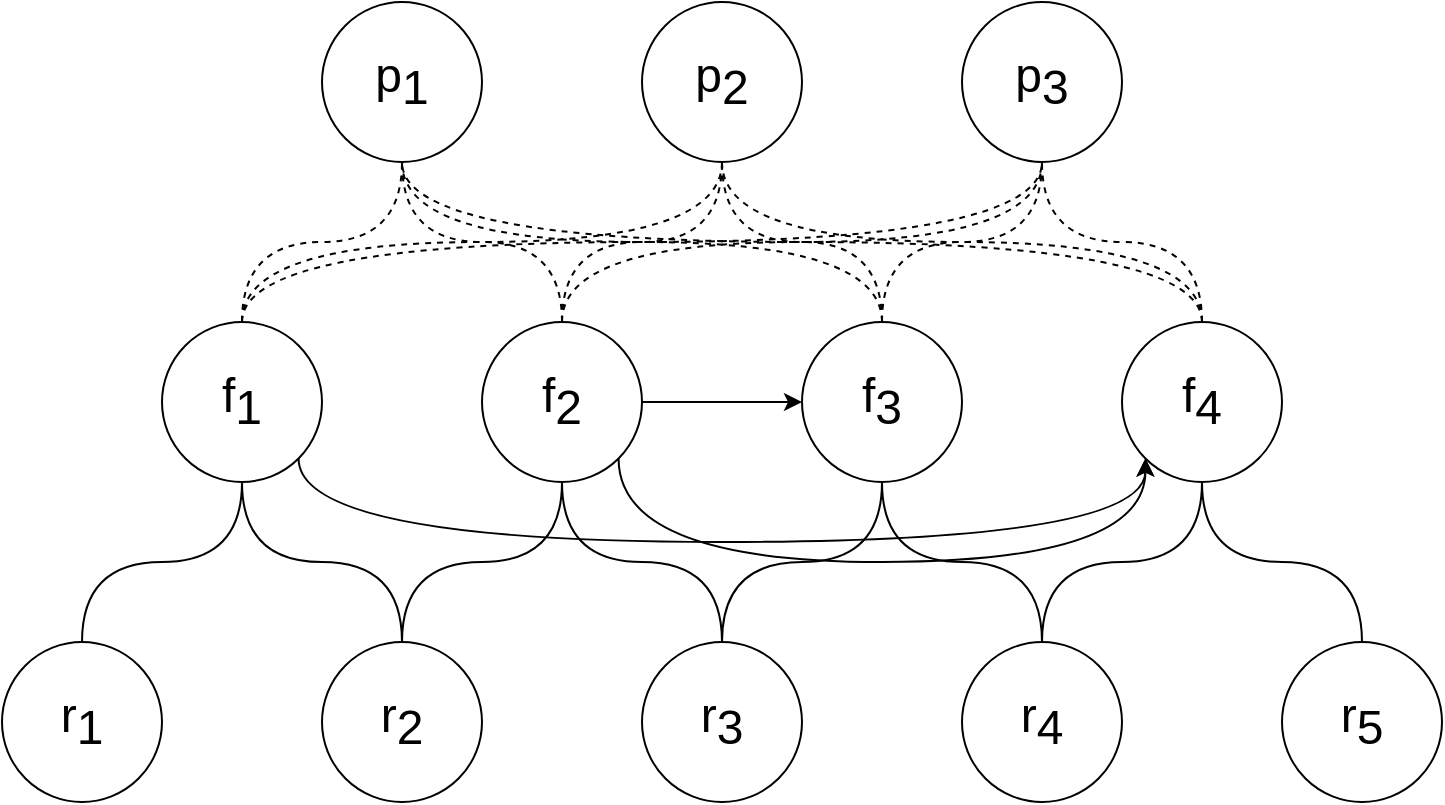 <mxfile version="24.7.8">
  <diagram name="Страница — 1" id="dNB7IW68-rinD226dug3">
    <mxGraphModel dx="876" dy="522" grid="1" gridSize="10" guides="1" tooltips="1" connect="1" arrows="1" fold="1" page="1" pageScale="1" pageWidth="827" pageHeight="1169" math="0" shadow="0">
      <root>
        <mxCell id="0" />
        <mxCell id="1" parent="0" />
        <mxCell id="tZ8058wf7Hj-AA14sAlN-2" value="p&lt;sub style=&quot;font-size: 24px;&quot;&gt;1&lt;/sub&gt;" style="ellipse;whiteSpace=wrap;html=1;aspect=fixed;fontSize=24;" parent="1" vertex="1">
          <mxGeometry x="200" y="160" width="80" height="80" as="geometry" />
        </mxCell>
        <mxCell id="tZ8058wf7Hj-AA14sAlN-3" value="p&lt;sub style=&quot;font-size: 24px;&quot;&gt;2&lt;/sub&gt;" style="ellipse;whiteSpace=wrap;html=1;aspect=fixed;fontSize=24;" parent="1" vertex="1">
          <mxGeometry x="360" y="160" width="80" height="80" as="geometry" />
        </mxCell>
        <mxCell id="tZ8058wf7Hj-AA14sAlN-4" value="p&lt;span style=&quot;font-size: 24px;&quot;&gt;&lt;sub style=&quot;font-size: 24px;&quot;&gt;3&lt;/sub&gt;&lt;/span&gt;" style="ellipse;whiteSpace=wrap;html=1;aspect=fixed;fontSize=24;" parent="1" vertex="1">
          <mxGeometry x="520" y="160" width="80" height="80" as="geometry" />
        </mxCell>
        <mxCell id="tZ8058wf7Hj-AA14sAlN-23" style="edgeStyle=orthogonalEdgeStyle;curved=1;rounded=0;orthogonalLoop=1;jettySize=auto;html=1;exitX=1;exitY=0.5;exitDx=0;exitDy=0;entryX=0;entryY=0.5;entryDx=0;entryDy=0;fontSize=24;" parent="1" source="tZ8058wf7Hj-AA14sAlN-5" target="tZ8058wf7Hj-AA14sAlN-7" edge="1">
          <mxGeometry relative="1" as="geometry" />
        </mxCell>
        <mxCell id="tZ8058wf7Hj-AA14sAlN-26" style="edgeStyle=orthogonalEdgeStyle;curved=1;rounded=0;orthogonalLoop=1;jettySize=auto;html=1;exitX=1;exitY=1;exitDx=0;exitDy=0;entryX=0;entryY=1;entryDx=0;entryDy=0;elbow=vertical;fontSize=24;" parent="1" source="tZ8058wf7Hj-AA14sAlN-5" target="tZ8058wf7Hj-AA14sAlN-8" edge="1">
          <mxGeometry relative="1" as="geometry">
            <Array as="points">
              <mxPoint x="348" y="440" />
              <mxPoint x="612" y="440" />
            </Array>
          </mxGeometry>
        </mxCell>
        <mxCell id="tZ8058wf7Hj-AA14sAlN-30" style="edgeStyle=orthogonalEdgeStyle;curved=1;rounded=0;orthogonalLoop=1;jettySize=auto;html=1;exitX=0.5;exitY=0;exitDx=0;exitDy=0;entryX=0.5;entryY=1;entryDx=0;entryDy=0;elbow=vertical;dashed=1;endArrow=none;endFill=0;fontSize=24;" parent="1" source="tZ8058wf7Hj-AA14sAlN-5" target="tZ8058wf7Hj-AA14sAlN-2" edge="1">
          <mxGeometry relative="1" as="geometry" />
        </mxCell>
        <mxCell id="tZ8058wf7Hj-AA14sAlN-32" style="edgeStyle=orthogonalEdgeStyle;curved=1;rounded=0;orthogonalLoop=1;jettySize=auto;html=1;exitX=0.5;exitY=0;exitDx=0;exitDy=0;entryX=0.5;entryY=1;entryDx=0;entryDy=0;elbow=vertical;endArrow=none;endFill=0;dashed=1;fontSize=24;" parent="1" source="tZ8058wf7Hj-AA14sAlN-5" target="tZ8058wf7Hj-AA14sAlN-3" edge="1">
          <mxGeometry relative="1" as="geometry" />
        </mxCell>
        <mxCell id="tZ8058wf7Hj-AA14sAlN-33" style="edgeStyle=orthogonalEdgeStyle;curved=1;rounded=0;orthogonalLoop=1;jettySize=auto;html=1;exitX=0.5;exitY=0;exitDx=0;exitDy=0;entryX=0.5;entryY=1;entryDx=0;entryDy=0;elbow=vertical;endArrow=none;endFill=0;dashed=1;fontSize=24;" parent="1" source="tZ8058wf7Hj-AA14sAlN-5" target="tZ8058wf7Hj-AA14sAlN-4" edge="1">
          <mxGeometry relative="1" as="geometry" />
        </mxCell>
        <mxCell id="tZ8058wf7Hj-AA14sAlN-5" value="f&lt;sub style=&quot;font-size: 24px;&quot;&gt;2&lt;/sub&gt;" style="ellipse;whiteSpace=wrap;html=1;aspect=fixed;fontSize=24;" parent="1" vertex="1">
          <mxGeometry x="280" y="320" width="80" height="80" as="geometry" />
        </mxCell>
        <mxCell id="tZ8058wf7Hj-AA14sAlN-27" style="edgeStyle=orthogonalEdgeStyle;curved=1;rounded=0;orthogonalLoop=1;jettySize=auto;html=1;exitX=0.5;exitY=0;exitDx=0;exitDy=0;entryX=0.5;entryY=1;entryDx=0;entryDy=0;elbow=vertical;endArrow=none;endFill=0;dashed=1;fontSize=24;" parent="1" source="tZ8058wf7Hj-AA14sAlN-6" target="tZ8058wf7Hj-AA14sAlN-2" edge="1">
          <mxGeometry relative="1" as="geometry" />
        </mxCell>
        <mxCell id="tZ8058wf7Hj-AA14sAlN-28" style="edgeStyle=orthogonalEdgeStyle;curved=1;rounded=0;orthogonalLoop=1;jettySize=auto;html=1;exitX=0.5;exitY=0;exitDx=0;exitDy=0;entryX=0.5;entryY=1;entryDx=0;entryDy=0;elbow=vertical;endArrow=none;endFill=0;dashed=1;fontSize=24;" parent="1" source="tZ8058wf7Hj-AA14sAlN-6" target="tZ8058wf7Hj-AA14sAlN-3" edge="1">
          <mxGeometry relative="1" as="geometry" />
        </mxCell>
        <mxCell id="tZ8058wf7Hj-AA14sAlN-29" style="edgeStyle=orthogonalEdgeStyle;curved=1;rounded=0;orthogonalLoop=1;jettySize=auto;html=1;exitX=0.5;exitY=0;exitDx=0;exitDy=0;entryX=0.5;entryY=1;entryDx=0;entryDy=0;elbow=vertical;endArrow=none;endFill=0;dashed=1;fontSize=24;" parent="1" source="tZ8058wf7Hj-AA14sAlN-6" target="tZ8058wf7Hj-AA14sAlN-4" edge="1">
          <mxGeometry relative="1" as="geometry" />
        </mxCell>
        <mxCell id="w5VJsp9TO4POF9muKPdQ-1" style="edgeStyle=orthogonalEdgeStyle;curved=1;rounded=0;orthogonalLoop=1;jettySize=auto;html=1;exitX=1;exitY=1;exitDx=0;exitDy=0;entryX=0;entryY=1;entryDx=0;entryDy=0;fontSize=24;" parent="1" source="tZ8058wf7Hj-AA14sAlN-6" target="tZ8058wf7Hj-AA14sAlN-8" edge="1">
          <mxGeometry relative="1" as="geometry">
            <Array as="points">
              <mxPoint x="188" y="430" />
              <mxPoint x="612" y="430" />
            </Array>
          </mxGeometry>
        </mxCell>
        <mxCell id="tZ8058wf7Hj-AA14sAlN-6" value="f&lt;span style=&quot;font-size: 24px;&quot;&gt;&lt;sub style=&quot;font-size: 24px;&quot;&gt;1&lt;/sub&gt;&lt;/span&gt;" style="ellipse;whiteSpace=wrap;html=1;aspect=fixed;fontSize=24;" parent="1" vertex="1">
          <mxGeometry x="120" y="320" width="80" height="80" as="geometry" />
        </mxCell>
        <mxCell id="tZ8058wf7Hj-AA14sAlN-34" style="edgeStyle=orthogonalEdgeStyle;curved=1;rounded=0;orthogonalLoop=1;jettySize=auto;html=1;exitX=0.5;exitY=0;exitDx=0;exitDy=0;entryX=0.5;entryY=1;entryDx=0;entryDy=0;elbow=vertical;endArrow=none;endFill=0;dashed=1;fontSize=24;" parent="1" source="tZ8058wf7Hj-AA14sAlN-7" target="tZ8058wf7Hj-AA14sAlN-2" edge="1">
          <mxGeometry relative="1" as="geometry" />
        </mxCell>
        <mxCell id="tZ8058wf7Hj-AA14sAlN-35" style="edgeStyle=orthogonalEdgeStyle;curved=1;rounded=0;orthogonalLoop=1;jettySize=auto;html=1;exitX=0.5;exitY=0;exitDx=0;exitDy=0;entryX=0.5;entryY=1;entryDx=0;entryDy=0;elbow=vertical;endArrow=none;endFill=0;dashed=1;fontSize=24;" parent="1" source="tZ8058wf7Hj-AA14sAlN-7" target="tZ8058wf7Hj-AA14sAlN-3" edge="1">
          <mxGeometry relative="1" as="geometry" />
        </mxCell>
        <mxCell id="tZ8058wf7Hj-AA14sAlN-36" style="edgeStyle=orthogonalEdgeStyle;curved=1;rounded=0;orthogonalLoop=1;jettySize=auto;html=1;exitX=0.5;exitY=0;exitDx=0;exitDy=0;entryX=0.5;entryY=1;entryDx=0;entryDy=0;elbow=vertical;endArrow=none;endFill=0;dashed=1;fontSize=24;" parent="1" source="tZ8058wf7Hj-AA14sAlN-7" target="tZ8058wf7Hj-AA14sAlN-4" edge="1">
          <mxGeometry relative="1" as="geometry" />
        </mxCell>
        <mxCell id="tZ8058wf7Hj-AA14sAlN-7" value="f&lt;span style=&quot;font-size: 24px;&quot;&gt;&lt;sub style=&quot;font-size: 24px;&quot;&gt;3&lt;/sub&gt;&lt;/span&gt;" style="ellipse;whiteSpace=wrap;html=1;aspect=fixed;fontSize=24;" parent="1" vertex="1">
          <mxGeometry x="440" y="320" width="80" height="80" as="geometry" />
        </mxCell>
        <mxCell id="tZ8058wf7Hj-AA14sAlN-37" style="edgeStyle=orthogonalEdgeStyle;curved=1;rounded=0;orthogonalLoop=1;jettySize=auto;html=1;exitX=0.5;exitY=0;exitDx=0;exitDy=0;entryX=0.5;entryY=1;entryDx=0;entryDy=0;elbow=vertical;endArrow=none;endFill=0;dashed=1;fontSize=24;" parent="1" source="tZ8058wf7Hj-AA14sAlN-8" target="tZ8058wf7Hj-AA14sAlN-2" edge="1">
          <mxGeometry relative="1" as="geometry" />
        </mxCell>
        <mxCell id="tZ8058wf7Hj-AA14sAlN-38" style="edgeStyle=orthogonalEdgeStyle;curved=1;rounded=0;orthogonalLoop=1;jettySize=auto;html=1;exitX=0.5;exitY=0;exitDx=0;exitDy=0;entryX=0.5;entryY=1;entryDx=0;entryDy=0;elbow=vertical;endArrow=none;endFill=0;dashed=1;fontSize=24;" parent="1" source="tZ8058wf7Hj-AA14sAlN-8" target="tZ8058wf7Hj-AA14sAlN-3" edge="1">
          <mxGeometry relative="1" as="geometry" />
        </mxCell>
        <mxCell id="tZ8058wf7Hj-AA14sAlN-39" style="edgeStyle=orthogonalEdgeStyle;curved=1;rounded=0;orthogonalLoop=1;jettySize=auto;html=1;exitX=0.5;exitY=0;exitDx=0;exitDy=0;entryX=0.5;entryY=1;entryDx=0;entryDy=0;elbow=vertical;endArrow=none;endFill=0;dashed=1;fontSize=24;" parent="1" source="tZ8058wf7Hj-AA14sAlN-8" target="tZ8058wf7Hj-AA14sAlN-4" edge="1">
          <mxGeometry relative="1" as="geometry" />
        </mxCell>
        <mxCell id="tZ8058wf7Hj-AA14sAlN-8" value="f&lt;span style=&quot;font-size: 24px;&quot;&gt;&lt;sub style=&quot;font-size: 24px;&quot;&gt;4&lt;/sub&gt;&lt;/span&gt;" style="ellipse;whiteSpace=wrap;html=1;aspect=fixed;fontSize=24;" parent="1" vertex="1">
          <mxGeometry x="600" y="320" width="80" height="80" as="geometry" />
        </mxCell>
        <mxCell id="tZ8058wf7Hj-AA14sAlN-14" style="edgeStyle=orthogonalEdgeStyle;curved=1;rounded=0;orthogonalLoop=1;jettySize=auto;html=1;exitX=0.5;exitY=0;exitDx=0;exitDy=0;entryX=0.5;entryY=1;entryDx=0;entryDy=0;endArrow=none;endFill=0;fontSize=24;" parent="1" source="tZ8058wf7Hj-AA14sAlN-9" target="tZ8058wf7Hj-AA14sAlN-6" edge="1">
          <mxGeometry relative="1" as="geometry" />
        </mxCell>
        <mxCell id="tZ8058wf7Hj-AA14sAlN-9" value="r&lt;span style=&quot;font-size: 24px;&quot;&gt;&lt;sub style=&quot;font-size: 24px;&quot;&gt;1&lt;/sub&gt;&lt;/span&gt;" style="ellipse;whiteSpace=wrap;html=1;aspect=fixed;fontSize=24;" parent="1" vertex="1">
          <mxGeometry x="40" y="480" width="80" height="80" as="geometry" />
        </mxCell>
        <mxCell id="tZ8058wf7Hj-AA14sAlN-15" style="edgeStyle=orthogonalEdgeStyle;curved=1;rounded=0;orthogonalLoop=1;jettySize=auto;html=1;exitX=0.5;exitY=0;exitDx=0;exitDy=0;entryX=0.5;entryY=1;entryDx=0;entryDy=0;endArrow=none;endFill=0;fontSize=24;" parent="1" source="tZ8058wf7Hj-AA14sAlN-10" target="tZ8058wf7Hj-AA14sAlN-6" edge="1">
          <mxGeometry relative="1" as="geometry" />
        </mxCell>
        <mxCell id="tZ8058wf7Hj-AA14sAlN-16" style="edgeStyle=orthogonalEdgeStyle;curved=1;rounded=0;orthogonalLoop=1;jettySize=auto;html=1;exitX=0.5;exitY=0;exitDx=0;exitDy=0;entryX=0.5;entryY=1;entryDx=0;entryDy=0;endArrow=none;endFill=0;fontSize=24;" parent="1" source="tZ8058wf7Hj-AA14sAlN-10" target="tZ8058wf7Hj-AA14sAlN-5" edge="1">
          <mxGeometry relative="1" as="geometry" />
        </mxCell>
        <mxCell id="tZ8058wf7Hj-AA14sAlN-10" value="r&lt;span style=&quot;font-size: 24px;&quot;&gt;&lt;sub style=&quot;font-size: 24px;&quot;&gt;2&lt;/sub&gt;&lt;/span&gt;" style="ellipse;whiteSpace=wrap;html=1;aspect=fixed;fontSize=24;" parent="1" vertex="1">
          <mxGeometry x="200" y="480" width="80" height="80" as="geometry" />
        </mxCell>
        <mxCell id="tZ8058wf7Hj-AA14sAlN-17" style="edgeStyle=orthogonalEdgeStyle;curved=1;rounded=0;orthogonalLoop=1;jettySize=auto;html=1;exitX=0.5;exitY=0;exitDx=0;exitDy=0;entryX=0.5;entryY=1;entryDx=0;entryDy=0;endArrow=none;endFill=0;fontSize=24;" parent="1" source="tZ8058wf7Hj-AA14sAlN-11" target="tZ8058wf7Hj-AA14sAlN-5" edge="1">
          <mxGeometry relative="1" as="geometry" />
        </mxCell>
        <mxCell id="tZ8058wf7Hj-AA14sAlN-18" style="edgeStyle=orthogonalEdgeStyle;curved=1;rounded=0;orthogonalLoop=1;jettySize=auto;html=1;exitX=0.5;exitY=0;exitDx=0;exitDy=0;entryX=0.5;entryY=1;entryDx=0;entryDy=0;endArrow=none;endFill=0;fontSize=24;" parent="1" source="tZ8058wf7Hj-AA14sAlN-11" target="tZ8058wf7Hj-AA14sAlN-7" edge="1">
          <mxGeometry relative="1" as="geometry" />
        </mxCell>
        <mxCell id="tZ8058wf7Hj-AA14sAlN-11" value="r&lt;span style=&quot;font-size: 24px;&quot;&gt;&lt;sub style=&quot;font-size: 24px;&quot;&gt;3&lt;/sub&gt;&lt;/span&gt;" style="ellipse;whiteSpace=wrap;html=1;aspect=fixed;fontSize=24;" parent="1" vertex="1">
          <mxGeometry x="360" y="480" width="80" height="80" as="geometry" />
        </mxCell>
        <mxCell id="tZ8058wf7Hj-AA14sAlN-19" style="edgeStyle=orthogonalEdgeStyle;curved=1;rounded=0;orthogonalLoop=1;jettySize=auto;html=1;exitX=0.5;exitY=0;exitDx=0;exitDy=0;entryX=0.5;entryY=1;entryDx=0;entryDy=0;endArrow=none;endFill=0;fontSize=24;" parent="1" source="tZ8058wf7Hj-AA14sAlN-12" target="tZ8058wf7Hj-AA14sAlN-7" edge="1">
          <mxGeometry relative="1" as="geometry" />
        </mxCell>
        <mxCell id="tZ8058wf7Hj-AA14sAlN-20" style="edgeStyle=orthogonalEdgeStyle;curved=1;rounded=0;orthogonalLoop=1;jettySize=auto;html=1;exitX=0.5;exitY=0;exitDx=0;exitDy=0;entryX=0.5;entryY=1;entryDx=0;entryDy=0;endArrow=none;endFill=0;fontSize=24;" parent="1" source="tZ8058wf7Hj-AA14sAlN-12" target="tZ8058wf7Hj-AA14sAlN-8" edge="1">
          <mxGeometry relative="1" as="geometry" />
        </mxCell>
        <mxCell id="tZ8058wf7Hj-AA14sAlN-12" value="r&lt;span style=&quot;font-size: 24px;&quot;&gt;&lt;sub style=&quot;font-size: 24px;&quot;&gt;4&lt;/sub&gt;&lt;/span&gt;" style="ellipse;whiteSpace=wrap;html=1;aspect=fixed;fontSize=24;" parent="1" vertex="1">
          <mxGeometry x="520" y="480" width="80" height="80" as="geometry" />
        </mxCell>
        <mxCell id="tZ8058wf7Hj-AA14sAlN-21" style="edgeStyle=orthogonalEdgeStyle;curved=1;rounded=0;orthogonalLoop=1;jettySize=auto;html=1;exitX=0.5;exitY=0;exitDx=0;exitDy=0;entryX=0.5;entryY=1;entryDx=0;entryDy=0;endArrow=none;endFill=0;fontSize=24;" parent="1" source="tZ8058wf7Hj-AA14sAlN-13" target="tZ8058wf7Hj-AA14sAlN-8" edge="1">
          <mxGeometry relative="1" as="geometry" />
        </mxCell>
        <mxCell id="tZ8058wf7Hj-AA14sAlN-13" value="r&lt;span style=&quot;font-size: 24px;&quot;&gt;&lt;sub style=&quot;font-size: 24px;&quot;&gt;5&lt;/sub&gt;&lt;/span&gt;" style="ellipse;whiteSpace=wrap;html=1;aspect=fixed;fontSize=24;" parent="1" vertex="1">
          <mxGeometry x="680" y="480" width="80" height="80" as="geometry" />
        </mxCell>
      </root>
    </mxGraphModel>
  </diagram>
</mxfile>
